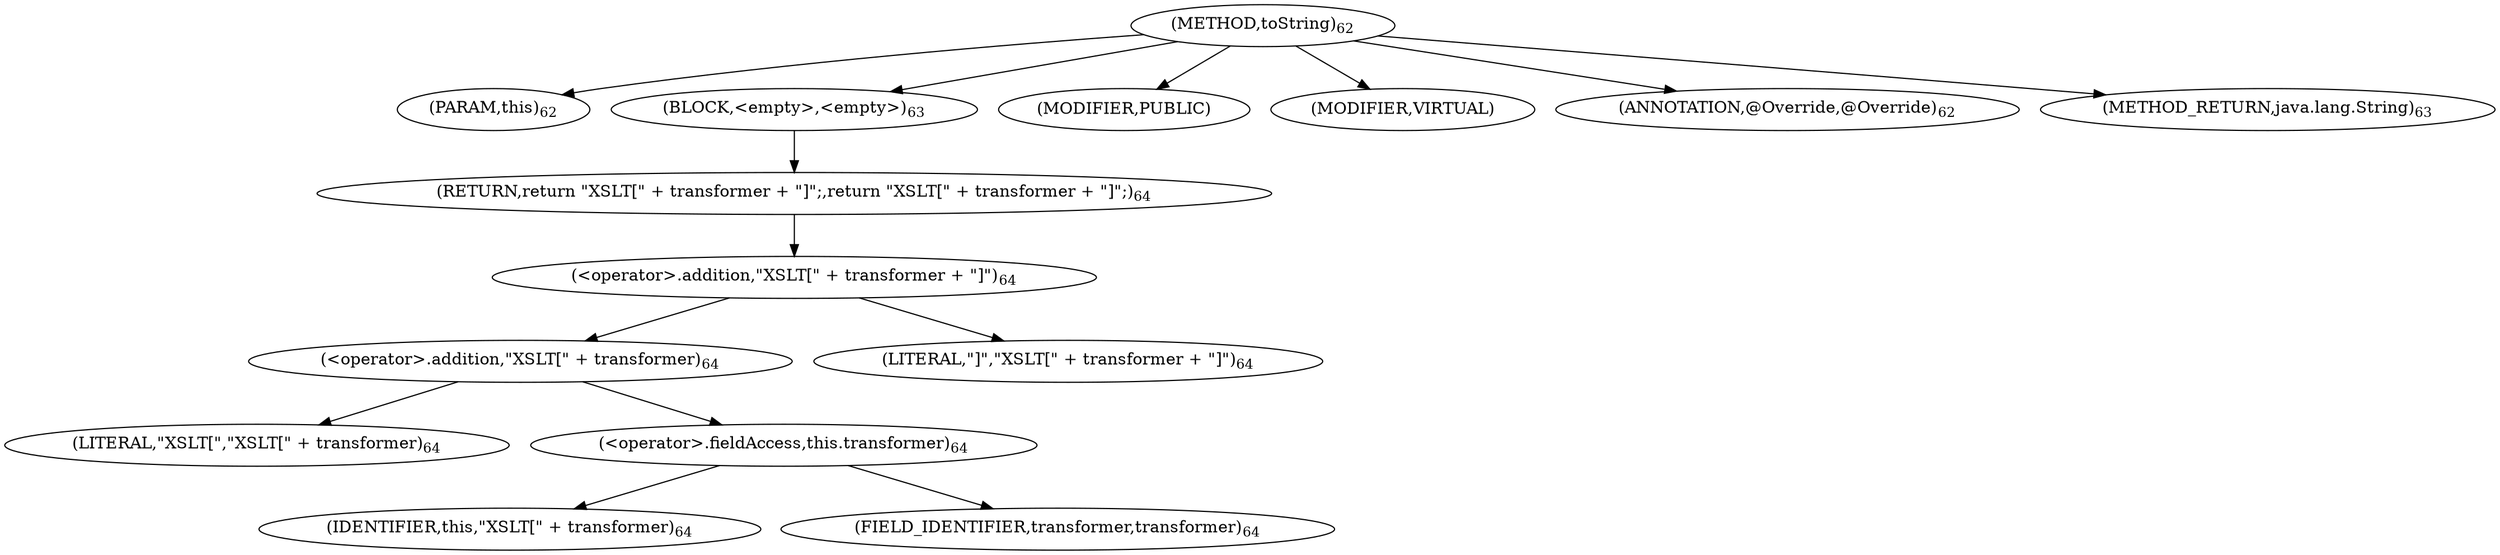 digraph "toString" {  
"159" [label = <(METHOD,toString)<SUB>62</SUB>> ]
"160" [label = <(PARAM,this)<SUB>62</SUB>> ]
"161" [label = <(BLOCK,&lt;empty&gt;,&lt;empty&gt;)<SUB>63</SUB>> ]
"162" [label = <(RETURN,return &quot;XSLT[&quot; + transformer + &quot;]&quot;;,return &quot;XSLT[&quot; + transformer + &quot;]&quot;;)<SUB>64</SUB>> ]
"163" [label = <(&lt;operator&gt;.addition,&quot;XSLT[&quot; + transformer + &quot;]&quot;)<SUB>64</SUB>> ]
"164" [label = <(&lt;operator&gt;.addition,&quot;XSLT[&quot; + transformer)<SUB>64</SUB>> ]
"165" [label = <(LITERAL,&quot;XSLT[&quot;,&quot;XSLT[&quot; + transformer)<SUB>64</SUB>> ]
"166" [label = <(&lt;operator&gt;.fieldAccess,this.transformer)<SUB>64</SUB>> ]
"167" [label = <(IDENTIFIER,this,&quot;XSLT[&quot; + transformer)<SUB>64</SUB>> ]
"168" [label = <(FIELD_IDENTIFIER,transformer,transformer)<SUB>64</SUB>> ]
"169" [label = <(LITERAL,&quot;]&quot;,&quot;XSLT[&quot; + transformer + &quot;]&quot;)<SUB>64</SUB>> ]
"170" [label = <(MODIFIER,PUBLIC)> ]
"171" [label = <(MODIFIER,VIRTUAL)> ]
"172" [label = <(ANNOTATION,@Override,@Override)<SUB>62</SUB>> ]
"173" [label = <(METHOD_RETURN,java.lang.String)<SUB>63</SUB>> ]
  "159" -> "160" 
  "159" -> "161" 
  "159" -> "170" 
  "159" -> "171" 
  "159" -> "172" 
  "159" -> "173" 
  "161" -> "162" 
  "162" -> "163" 
  "163" -> "164" 
  "163" -> "169" 
  "164" -> "165" 
  "164" -> "166" 
  "166" -> "167" 
  "166" -> "168" 
}
